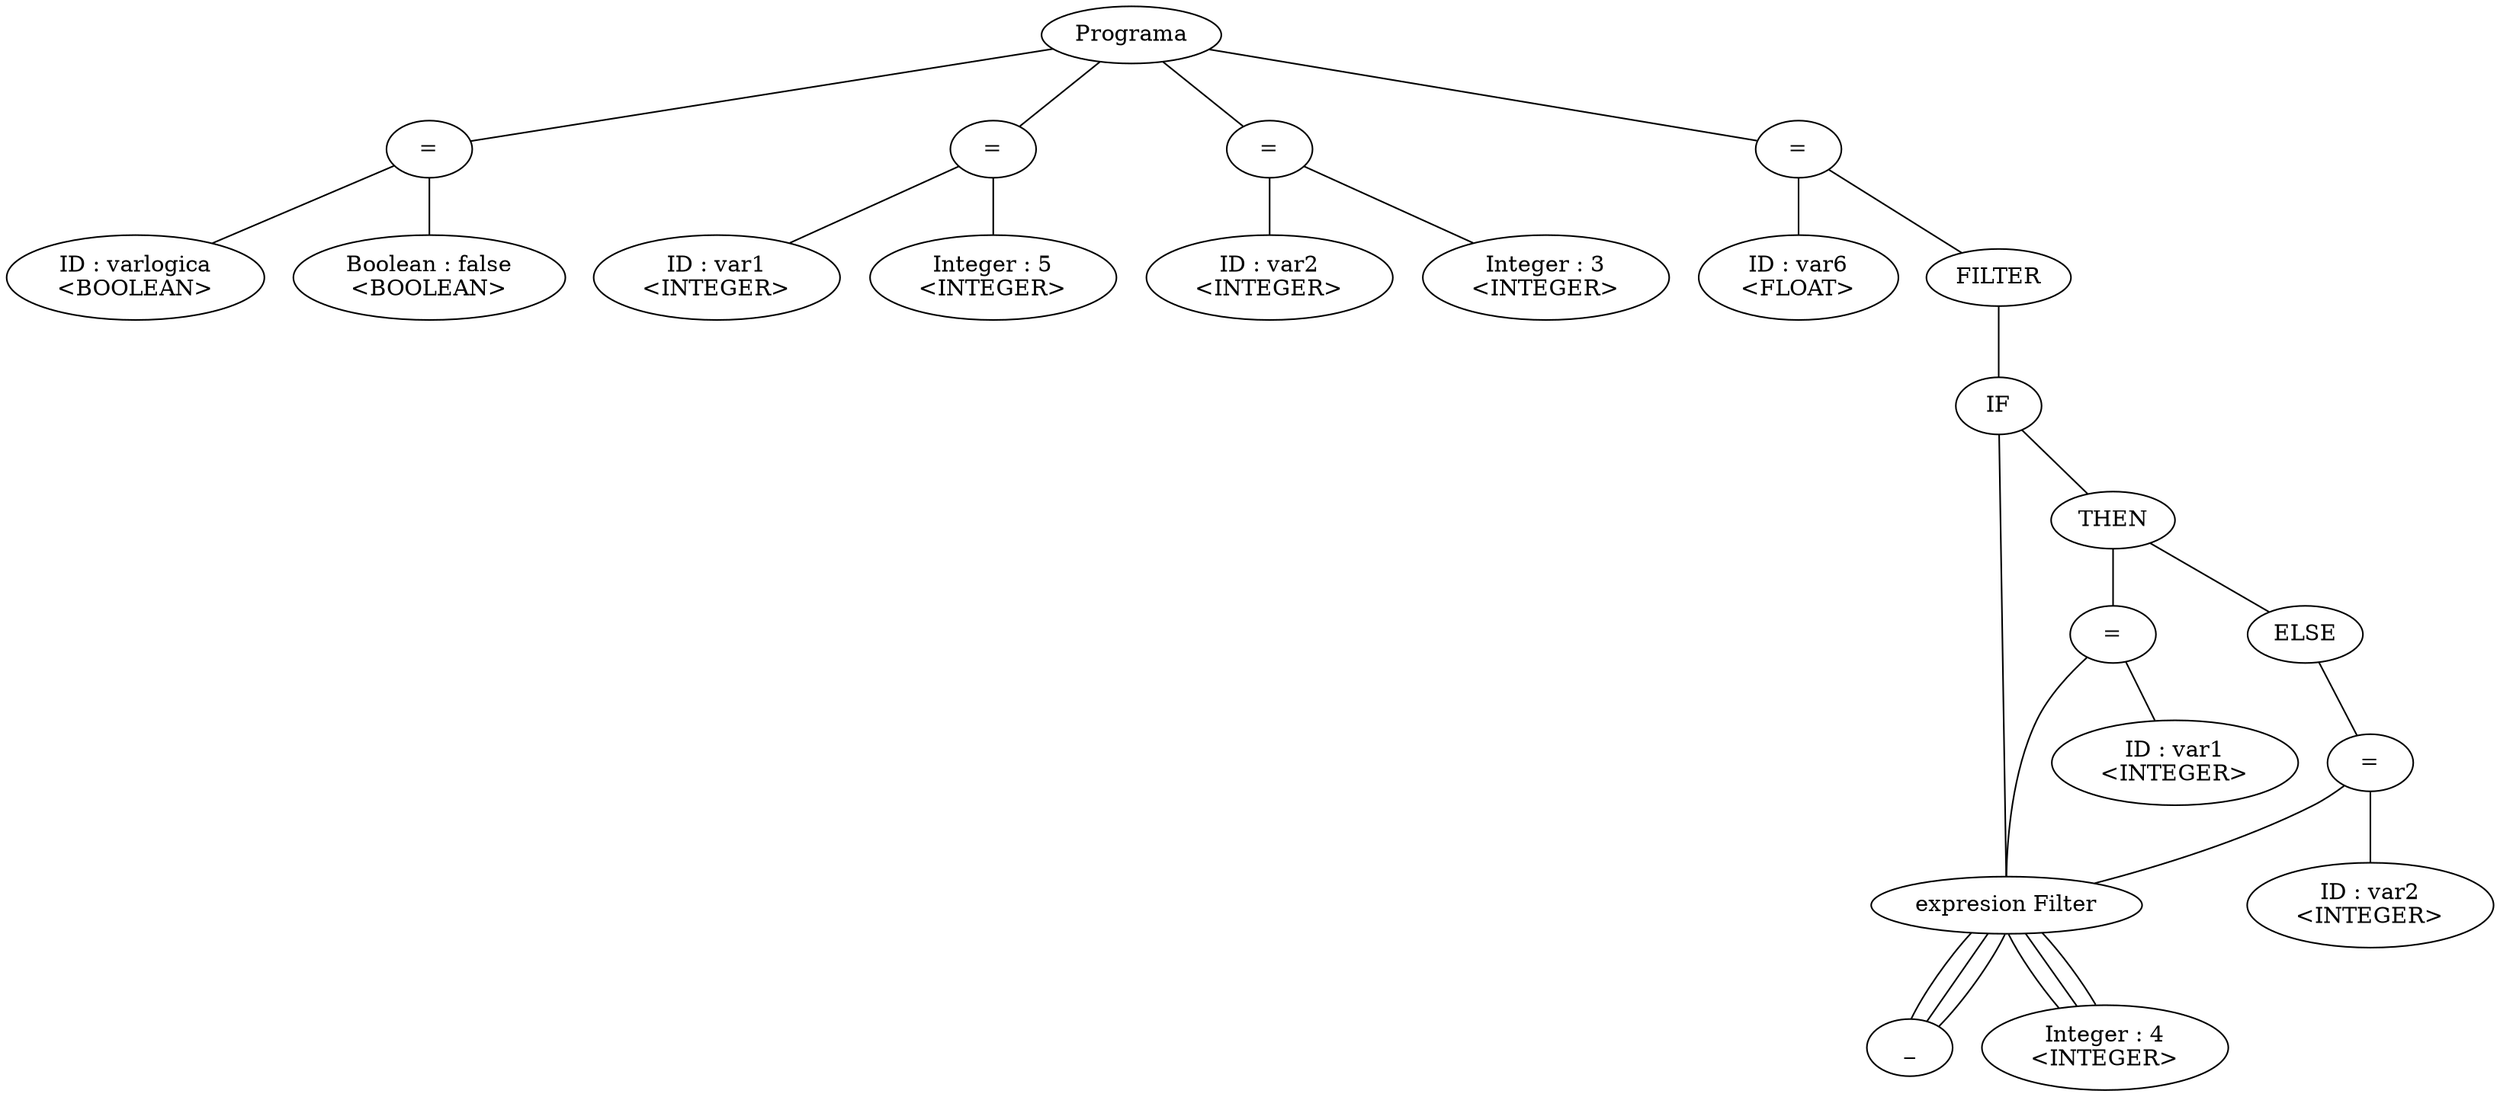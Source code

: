 graph G {nodo_1864582582[label="Programa"]
nodo_1100424528[label="="]
nodo_1864582582--nodo_1100424528
nodo_101941028[label="ID : varlogica\n<BOOLEAN>"]
nodo_1100424528--nodo_101941028
nodo_1936233637[label="Boolean : false\n<BOOLEAN>"]
nodo_1100424528--nodo_1936233637
nodo_241494135[label="="]
nodo_1864582582--nodo_241494135
nodo_1990320462[label="ID : var1\n<INTEGER>"]
nodo_241494135--nodo_1990320462
nodo_1800817377[label="Integer : 5\n<INTEGER>"]
nodo_241494135--nodo_1800817377
nodo_1546397330[label="="]
nodo_1864582582--nodo_1546397330
nodo_1973574192[label="ID : var2\n<INTEGER>"]
nodo_1546397330--nodo_1973574192
nodo_217087579[label="Integer : 3\n<INTEGER>"]
nodo_1546397330--nodo_217087579
nodo_1437088870[label="="]
nodo_1864582582--nodo_1437088870
nodo_1754110199[label="ID : var6\n<FLOAT>"]
nodo_1437088870--nodo_1754110199
nodo_253312012[label="FILTER"]
nodo_1437088870--nodo_253312012
nodo_9734418[label="IF"]
nodo_253312012--nodo_9734418
nodo_705542599[label="expresion Filter"]
nodo_9734418--nodo_705542599
nodo_277194276[label="_"]
nodo_705542599--nodo_277194276
nodo_1446642020[label="Integer : 4\n<INTEGER>"]
nodo_705542599--nodo_1446642020
nodo_1726777651[label="THEN"]
nodo_9734418--nodo_1726777651
nodo_951121428[label="="]
nodo_1726777651--nodo_951121428
nodo_87675808[label="ID : var1\n<INTEGER>"]
nodo_951121428--nodo_87675808
nodo_705542599[label="expresion Filter"]
nodo_951121428--nodo_705542599
nodo_277194276[label="_"]
nodo_705542599--nodo_277194276
nodo_1446642020[label="Integer : 4\n<INTEGER>"]
nodo_705542599--nodo_1446642020
nodo_1793940025[label="ELSE"]
nodo_1726777651--nodo_1793940025
nodo_1734175253[label="="]
nodo_1793940025--nodo_1734175253
nodo_1482825916[label="ID : var2\n<INTEGER>"]
nodo_1734175253--nodo_1482825916
nodo_705542599[label="expresion Filter"]
nodo_1734175253--nodo_705542599
nodo_277194276[label="_"]
nodo_705542599--nodo_277194276
nodo_1446642020[label="Integer : 4\n<INTEGER>"]
nodo_705542599--nodo_1446642020
}
